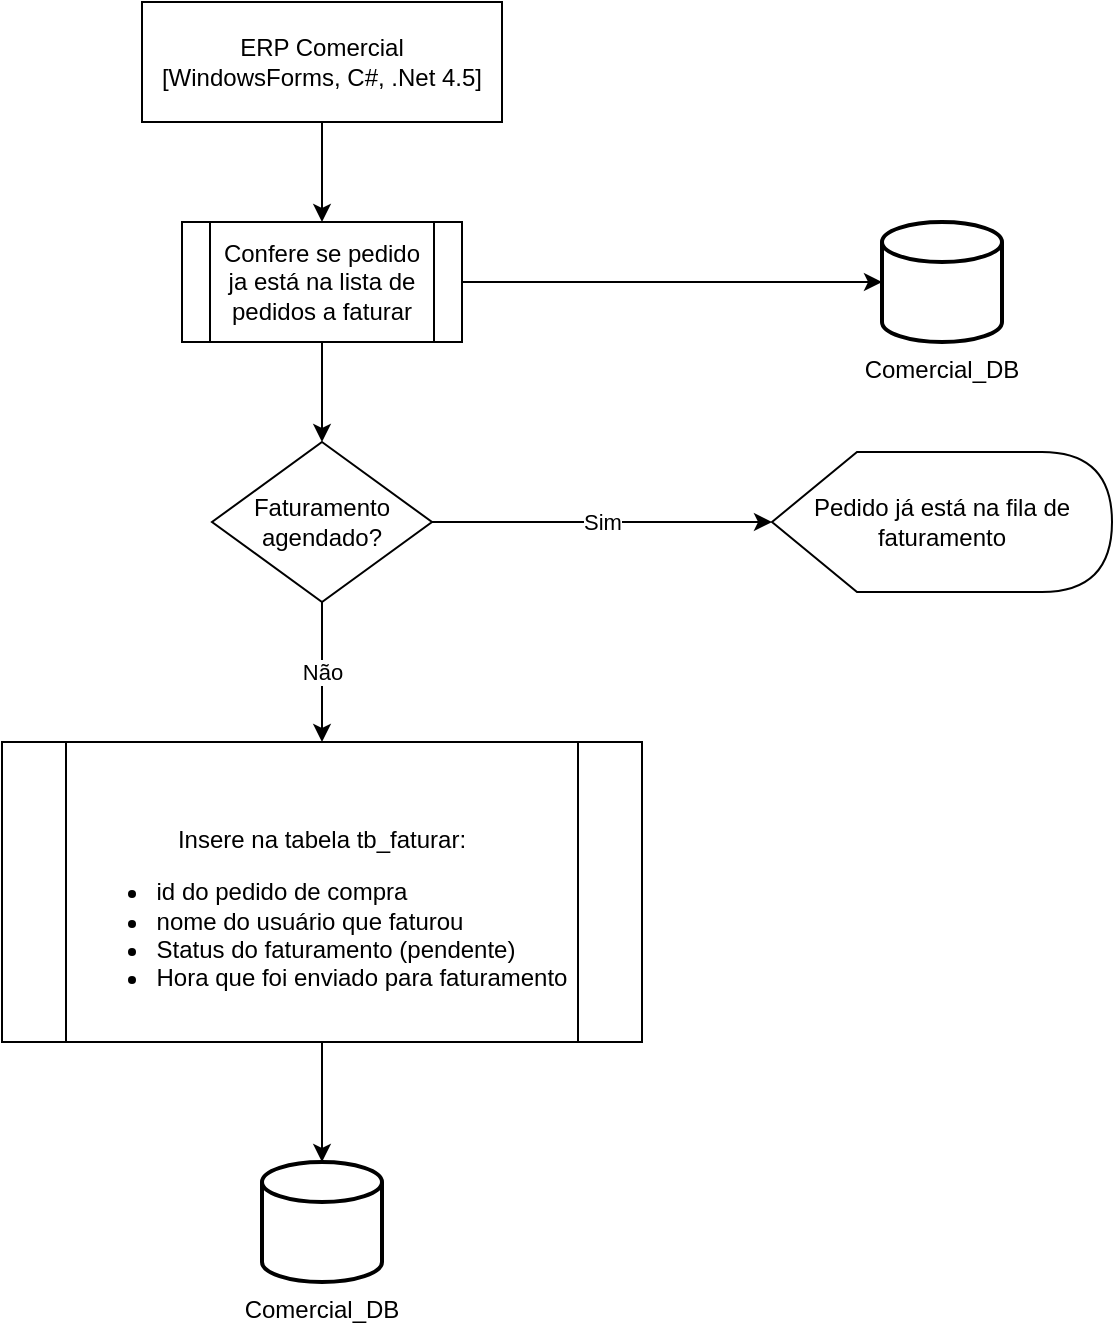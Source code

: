 <mxfile version="19.0.2" type="device"><diagram id="Oh98PDeuxg949p8zKemU" name="Page-1"><mxGraphModel dx="1422" dy="873" grid="1" gridSize="10" guides="1" tooltips="1" connect="1" arrows="1" fold="1" page="1" pageScale="1" pageWidth="850" pageHeight="1100" math="0" shadow="0"><root><mxCell id="0"/><mxCell id="1" parent="0"/><mxCell id="aUkVoyKdcF3Es5GDbjMO-19" value="" style="edgeStyle=orthogonalEdgeStyle;rounded=0;orthogonalLoop=1;jettySize=auto;html=1;" edge="1" parent="1" source="apRXkFVu9cq8JUSXXTcf-1" target="aUkVoyKdcF3Es5GDbjMO-18"><mxGeometry relative="1" as="geometry"/></mxCell><mxCell id="apRXkFVu9cq8JUSXXTcf-1" value="&lt;br&gt;&lt;br&gt;Insere na tabela tb_faturar: &lt;br&gt;&lt;ul&gt;&lt;li style=&quot;text-align: left;&quot;&gt;id do pedido de compra &lt;/li&gt;&lt;li style=&quot;text-align: left;&quot;&gt;nome do usuário que faturou&lt;/li&gt;&lt;li style=&quot;text-align: left;&quot;&gt;Status do faturamento (pendente)&lt;/li&gt;&lt;li style=&quot;text-align: left;&quot;&gt;Hora que foi enviado para faturamento&lt;/li&gt;&lt;/ul&gt;" style="shape=process;whiteSpace=wrap;html=1;backgroundOutline=1;" parent="1" vertex="1"><mxGeometry x="50" y="400" width="320" height="150" as="geometry"/></mxCell><mxCell id="apRXkFVu9cq8JUSXXTcf-2" value="Comercial_DB" style="strokeWidth=2;html=1;shape=mxgraph.flowchart.database;whiteSpace=wrap;labelPosition=center;verticalLabelPosition=bottom;align=center;verticalAlign=top;" parent="1" vertex="1"><mxGeometry x="490" y="140" width="60" height="60" as="geometry"/></mxCell><mxCell id="aUkVoyKdcF3Es5GDbjMO-9" value="" style="edgeStyle=orthogonalEdgeStyle;rounded=0;orthogonalLoop=1;jettySize=auto;html=1;" edge="1" parent="1" source="aUkVoyKdcF3Es5GDbjMO-1" target="aUkVoyKdcF3Es5GDbjMO-8"><mxGeometry relative="1" as="geometry"/></mxCell><mxCell id="aUkVoyKdcF3Es5GDbjMO-1" value="&lt;span style=&quot;&quot;&gt;ERP Comercial&lt;/span&gt;&lt;br style=&quot;&quot;&gt;&lt;span style=&quot;&quot;&gt;[WindowsForms, C#, .Net 4.5]&lt;/span&gt;" style="rounded=0;whiteSpace=wrap;html=1;" vertex="1" parent="1"><mxGeometry x="120" y="30" width="180" height="60" as="geometry"/></mxCell><mxCell id="aUkVoyKdcF3Es5GDbjMO-10" style="edgeStyle=orthogonalEdgeStyle;rounded=0;orthogonalLoop=1;jettySize=auto;html=1;" edge="1" parent="1" source="aUkVoyKdcF3Es5GDbjMO-8" target="apRXkFVu9cq8JUSXXTcf-2"><mxGeometry relative="1" as="geometry"/></mxCell><mxCell id="aUkVoyKdcF3Es5GDbjMO-12" value="" style="edgeStyle=orthogonalEdgeStyle;rounded=0;orthogonalLoop=1;jettySize=auto;html=1;" edge="1" parent="1" source="aUkVoyKdcF3Es5GDbjMO-8" target="aUkVoyKdcF3Es5GDbjMO-11"><mxGeometry relative="1" as="geometry"/></mxCell><mxCell id="aUkVoyKdcF3Es5GDbjMO-8" value="Confere se pedido ja está na lista de pedidos a faturar" style="shape=process;whiteSpace=wrap;html=1;backgroundOutline=1;" vertex="1" parent="1"><mxGeometry x="140" y="140" width="140" height="60" as="geometry"/></mxCell><mxCell id="aUkVoyKdcF3Es5GDbjMO-13" value="Não" style="edgeStyle=orthogonalEdgeStyle;rounded=0;orthogonalLoop=1;jettySize=auto;html=1;" edge="1" parent="1" source="aUkVoyKdcF3Es5GDbjMO-11" target="apRXkFVu9cq8JUSXXTcf-1"><mxGeometry relative="1" as="geometry"/></mxCell><mxCell id="aUkVoyKdcF3Es5GDbjMO-15" value="Sim" style="edgeStyle=orthogonalEdgeStyle;rounded=0;orthogonalLoop=1;jettySize=auto;html=1;entryX=0;entryY=0.5;entryDx=0;entryDy=0;entryPerimeter=0;" edge="1" parent="1" source="aUkVoyKdcF3Es5GDbjMO-11" target="aUkVoyKdcF3Es5GDbjMO-17"><mxGeometry relative="1" as="geometry"><mxPoint x="340" y="290" as="targetPoint"/></mxGeometry></mxCell><mxCell id="aUkVoyKdcF3Es5GDbjMO-11" value="Faturamento agendado?" style="rhombus;whiteSpace=wrap;html=1;" vertex="1" parent="1"><mxGeometry x="155" y="250" width="110" height="80" as="geometry"/></mxCell><mxCell id="aUkVoyKdcF3Es5GDbjMO-17" value="Pedido já está na fila de faturamento" style="shape=display;whiteSpace=wrap;html=1;" vertex="1" parent="1"><mxGeometry x="435" y="255" width="170" height="70" as="geometry"/></mxCell><mxCell id="aUkVoyKdcF3Es5GDbjMO-18" value="Comercial_DB" style="strokeWidth=2;html=1;shape=mxgraph.flowchart.database;whiteSpace=wrap;labelPosition=center;verticalLabelPosition=bottom;align=center;verticalAlign=top;" vertex="1" parent="1"><mxGeometry x="180" y="610" width="60" height="60" as="geometry"/></mxCell></root></mxGraphModel></diagram></mxfile>